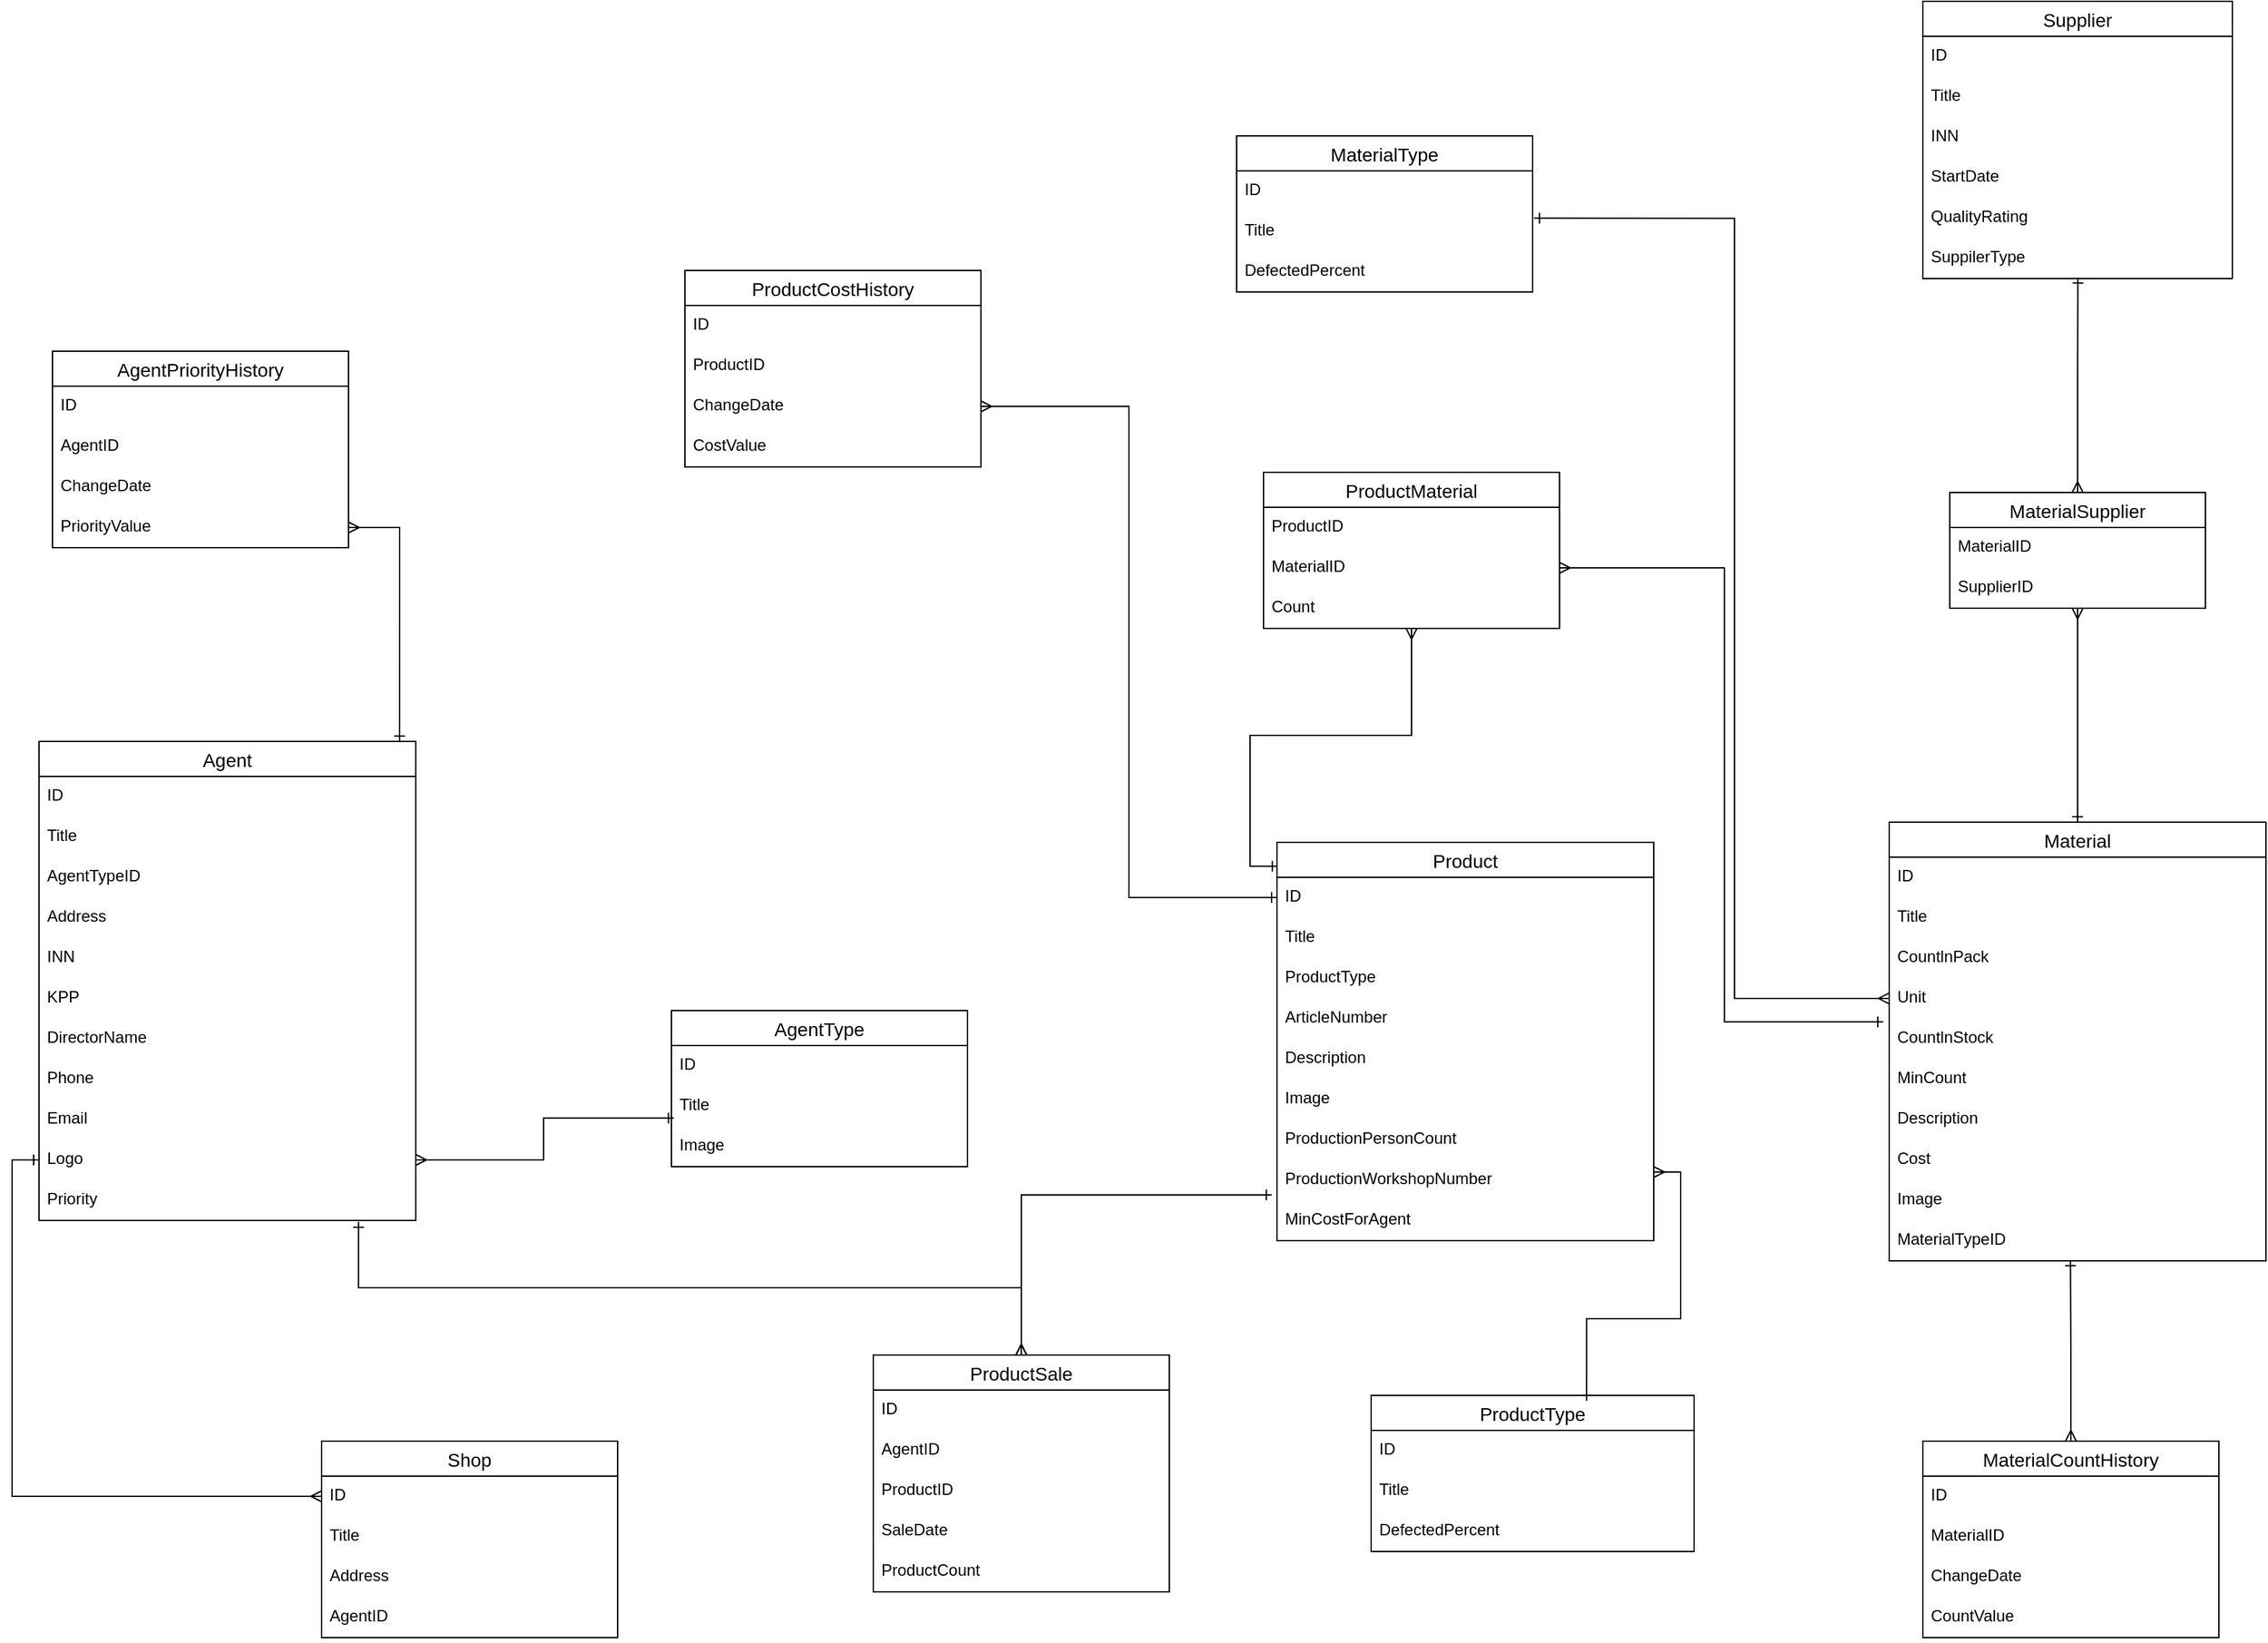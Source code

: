<mxfile version="20.8.3" type="device"><diagram id="N3qrervPzfY_2uTA6a3N" name="Страница 1"><mxGraphModel dx="3976" dy="1328" grid="1" gridSize="10" guides="1" tooltips="1" connect="1" arrows="1" fold="1" page="1" pageScale="1" pageWidth="827" pageHeight="1169" math="0" shadow="0"><root><mxCell id="0"/><mxCell id="1" parent="0"/><mxCell id="YqYbqvOAhm8rVMAsAdKi-114" value="MaterialType" style="swimlane;fontStyle=0;childLayout=stackLayout;horizontal=1;startSize=26;horizontalStack=0;resizeParent=1;resizeParentMax=0;resizeLast=0;collapsible=1;marginBottom=0;align=center;fontSize=14;" vertex="1" parent="1"><mxGeometry x="-690" y="130" width="220" height="116" as="geometry"/></mxCell><mxCell id="YqYbqvOAhm8rVMAsAdKi-115" value="ID" style="text;strokeColor=none;fillColor=none;spacingLeft=4;spacingRight=4;overflow=hidden;rotatable=0;points=[[0,0.5],[1,0.5]];portConstraint=eastwest;fontSize=12;" vertex="1" parent="YqYbqvOAhm8rVMAsAdKi-114"><mxGeometry y="26" width="220" height="30" as="geometry"/></mxCell><mxCell id="YqYbqvOAhm8rVMAsAdKi-116" value="Title" style="text;strokeColor=none;fillColor=none;spacingLeft=4;spacingRight=4;overflow=hidden;rotatable=0;points=[[0,0.5],[1,0.5]];portConstraint=eastwest;fontSize=12;" vertex="1" parent="YqYbqvOAhm8rVMAsAdKi-114"><mxGeometry y="56" width="220" height="30" as="geometry"/></mxCell><mxCell id="YqYbqvOAhm8rVMAsAdKi-117" value="DefectedPercent" style="text;strokeColor=none;fillColor=none;spacingLeft=4;spacingRight=4;overflow=hidden;rotatable=0;points=[[0,0.5],[1,0.5]];portConstraint=eastwest;fontSize=12;" vertex="1" parent="YqYbqvOAhm8rVMAsAdKi-114"><mxGeometry y="86" width="220" height="30" as="geometry"/></mxCell><mxCell id="YqYbqvOAhm8rVMAsAdKi-118" value="Supplier" style="swimlane;fontStyle=0;childLayout=stackLayout;horizontal=1;startSize=26;horizontalStack=0;resizeParent=1;resizeParentMax=0;resizeLast=0;collapsible=1;marginBottom=0;align=center;fontSize=14;" vertex="1" parent="1"><mxGeometry x="-180" y="30" width="230" height="206" as="geometry"/></mxCell><mxCell id="YqYbqvOAhm8rVMAsAdKi-119" value="ID" style="text;strokeColor=none;fillColor=none;spacingLeft=4;spacingRight=4;overflow=hidden;rotatable=0;points=[[0,0.5],[1,0.5]];portConstraint=eastwest;fontSize=12;" vertex="1" parent="YqYbqvOAhm8rVMAsAdKi-118"><mxGeometry y="26" width="230" height="30" as="geometry"/></mxCell><mxCell id="YqYbqvOAhm8rVMAsAdKi-120" value="Title" style="text;strokeColor=none;fillColor=none;spacingLeft=4;spacingRight=4;overflow=hidden;rotatable=0;points=[[0,0.5],[1,0.5]];portConstraint=eastwest;fontSize=12;" vertex="1" parent="YqYbqvOAhm8rVMAsAdKi-118"><mxGeometry y="56" width="230" height="30" as="geometry"/></mxCell><mxCell id="YqYbqvOAhm8rVMAsAdKi-121" value="INN" style="text;strokeColor=none;fillColor=none;spacingLeft=4;spacingRight=4;overflow=hidden;rotatable=0;points=[[0,0.5],[1,0.5]];portConstraint=eastwest;fontSize=12;" vertex="1" parent="YqYbqvOAhm8rVMAsAdKi-118"><mxGeometry y="86" width="230" height="30" as="geometry"/></mxCell><mxCell id="YqYbqvOAhm8rVMAsAdKi-122" value="StartDate" style="text;strokeColor=none;fillColor=none;spacingLeft=4;spacingRight=4;overflow=hidden;rotatable=0;points=[[0,0.5],[1,0.5]];portConstraint=eastwest;fontSize=12;" vertex="1" parent="YqYbqvOAhm8rVMAsAdKi-118"><mxGeometry y="116" width="230" height="30" as="geometry"/></mxCell><mxCell id="YqYbqvOAhm8rVMAsAdKi-123" value="QualityRating" style="text;strokeColor=none;fillColor=none;spacingLeft=4;spacingRight=4;overflow=hidden;rotatable=0;points=[[0,0.5],[1,0.5]];portConstraint=eastwest;fontSize=12;" vertex="1" parent="YqYbqvOAhm8rVMAsAdKi-118"><mxGeometry y="146" width="230" height="30" as="geometry"/></mxCell><mxCell id="YqYbqvOAhm8rVMAsAdKi-124" value="SuppilerType" style="text;strokeColor=none;fillColor=none;spacingLeft=4;spacingRight=4;overflow=hidden;rotatable=0;points=[[0,0.5],[1,0.5]];portConstraint=eastwest;fontSize=12;" vertex="1" parent="YqYbqvOAhm8rVMAsAdKi-118"><mxGeometry y="176" width="230" height="30" as="geometry"/></mxCell><mxCell id="YqYbqvOAhm8rVMAsAdKi-125" style="edgeStyle=orthogonalEdgeStyle;rounded=0;orthogonalLoop=1;jettySize=auto;html=1;entryX=0.501;entryY=0.977;entryDx=0;entryDy=0;entryPerimeter=0;startArrow=ERmany;startFill=0;endArrow=ERone;endFill=0;" edge="1" parent="1" source="YqYbqvOAhm8rVMAsAdKi-127" target="YqYbqvOAhm8rVMAsAdKi-124"><mxGeometry relative="1" as="geometry"/></mxCell><mxCell id="YqYbqvOAhm8rVMAsAdKi-126" style="edgeStyle=orthogonalEdgeStyle;rounded=0;orthogonalLoop=1;jettySize=auto;html=1;entryX=0.5;entryY=0;entryDx=0;entryDy=0;startArrow=ERmany;startFill=0;endArrow=ERone;endFill=0;" edge="1" parent="1" source="YqYbqvOAhm8rVMAsAdKi-127" target="YqYbqvOAhm8rVMAsAdKi-130"><mxGeometry relative="1" as="geometry"/></mxCell><mxCell id="YqYbqvOAhm8rVMAsAdKi-127" value="MaterialSupplier" style="swimlane;fontStyle=0;childLayout=stackLayout;horizontal=1;startSize=26;horizontalStack=0;resizeParent=1;resizeParentMax=0;resizeLast=0;collapsible=1;marginBottom=0;align=center;fontSize=14;" vertex="1" parent="1"><mxGeometry x="-160" y="395" width="190" height="86" as="geometry"/></mxCell><mxCell id="YqYbqvOAhm8rVMAsAdKi-128" value="MaterialID" style="text;strokeColor=none;fillColor=none;spacingLeft=4;spacingRight=4;overflow=hidden;rotatable=0;points=[[0,0.5],[1,0.5]];portConstraint=eastwest;fontSize=12;" vertex="1" parent="YqYbqvOAhm8rVMAsAdKi-127"><mxGeometry y="26" width="190" height="30" as="geometry"/></mxCell><mxCell id="YqYbqvOAhm8rVMAsAdKi-129" value="SupplierID" style="text;strokeColor=none;fillColor=none;spacingLeft=4;spacingRight=4;overflow=hidden;rotatable=0;points=[[0,0.5],[1,0.5]];portConstraint=eastwest;fontSize=12;" vertex="1" parent="YqYbqvOAhm8rVMAsAdKi-127"><mxGeometry y="56" width="190" height="30" as="geometry"/></mxCell><mxCell id="YqYbqvOAhm8rVMAsAdKi-130" value="Material" style="swimlane;fontStyle=0;childLayout=stackLayout;horizontal=1;startSize=26;horizontalStack=0;resizeParent=1;resizeParentMax=0;resizeLast=0;collapsible=1;marginBottom=0;align=center;fontSize=14;" vertex="1" parent="1"><mxGeometry x="-205" y="640" width="280" height="326" as="geometry"/></mxCell><mxCell id="YqYbqvOAhm8rVMAsAdKi-131" value="ID" style="text;strokeColor=none;fillColor=none;spacingLeft=4;spacingRight=4;overflow=hidden;rotatable=0;points=[[0,0.5],[1,0.5]];portConstraint=eastwest;fontSize=12;" vertex="1" parent="YqYbqvOAhm8rVMAsAdKi-130"><mxGeometry y="26" width="280" height="30" as="geometry"/></mxCell><mxCell id="YqYbqvOAhm8rVMAsAdKi-132" value="Title" style="text;strokeColor=none;fillColor=none;spacingLeft=4;spacingRight=4;overflow=hidden;rotatable=0;points=[[0,0.5],[1,0.5]];portConstraint=eastwest;fontSize=12;" vertex="1" parent="YqYbqvOAhm8rVMAsAdKi-130"><mxGeometry y="56" width="280" height="30" as="geometry"/></mxCell><mxCell id="YqYbqvOAhm8rVMAsAdKi-133" value="CountlnPack" style="text;strokeColor=none;fillColor=none;spacingLeft=4;spacingRight=4;overflow=hidden;rotatable=0;points=[[0,0.5],[1,0.5]];portConstraint=eastwest;fontSize=12;" vertex="1" parent="YqYbqvOAhm8rVMAsAdKi-130"><mxGeometry y="86" width="280" height="30" as="geometry"/></mxCell><mxCell id="YqYbqvOAhm8rVMAsAdKi-134" value="Unit" style="text;strokeColor=none;fillColor=none;spacingLeft=4;spacingRight=4;overflow=hidden;rotatable=0;points=[[0,0.5],[1,0.5]];portConstraint=eastwest;fontSize=12;" vertex="1" parent="YqYbqvOAhm8rVMAsAdKi-130"><mxGeometry y="116" width="280" height="30" as="geometry"/></mxCell><mxCell id="YqYbqvOAhm8rVMAsAdKi-135" value="CountlnStock" style="text;strokeColor=none;fillColor=none;spacingLeft=4;spacingRight=4;overflow=hidden;rotatable=0;points=[[0,0.5],[1,0.5]];portConstraint=eastwest;fontSize=12;" vertex="1" parent="YqYbqvOAhm8rVMAsAdKi-130"><mxGeometry y="146" width="280" height="30" as="geometry"/></mxCell><mxCell id="YqYbqvOAhm8rVMAsAdKi-136" value="MinCount" style="text;strokeColor=none;fillColor=none;spacingLeft=4;spacingRight=4;overflow=hidden;rotatable=0;points=[[0,0.5],[1,0.5]];portConstraint=eastwest;fontSize=12;" vertex="1" parent="YqYbqvOAhm8rVMAsAdKi-130"><mxGeometry y="176" width="280" height="30" as="geometry"/></mxCell><mxCell id="YqYbqvOAhm8rVMAsAdKi-137" value="Description" style="text;strokeColor=none;fillColor=none;spacingLeft=4;spacingRight=4;overflow=hidden;rotatable=0;points=[[0,0.5],[1,0.5]];portConstraint=eastwest;fontSize=12;" vertex="1" parent="YqYbqvOAhm8rVMAsAdKi-130"><mxGeometry y="206" width="280" height="30" as="geometry"/></mxCell><mxCell id="YqYbqvOAhm8rVMAsAdKi-138" value="Cost" style="text;strokeColor=none;fillColor=none;spacingLeft=4;spacingRight=4;overflow=hidden;rotatable=0;points=[[0,0.5],[1,0.5]];portConstraint=eastwest;fontSize=12;" vertex="1" parent="YqYbqvOAhm8rVMAsAdKi-130"><mxGeometry y="236" width="280" height="30" as="geometry"/></mxCell><mxCell id="YqYbqvOAhm8rVMAsAdKi-139" value="Image" style="text;strokeColor=none;fillColor=none;spacingLeft=4;spacingRight=4;overflow=hidden;rotatable=0;points=[[0,0.5],[1,0.5]];portConstraint=eastwest;fontSize=12;" vertex="1" parent="YqYbqvOAhm8rVMAsAdKi-130"><mxGeometry y="266" width="280" height="30" as="geometry"/></mxCell><mxCell id="YqYbqvOAhm8rVMAsAdKi-140" value="MaterialTypeID" style="text;strokeColor=none;fillColor=none;spacingLeft=4;spacingRight=4;overflow=hidden;rotatable=0;points=[[0,0.5],[1,0.5]];portConstraint=eastwest;fontSize=12;" vertex="1" parent="YqYbqvOAhm8rVMAsAdKi-130"><mxGeometry y="296" width="280" height="30" as="geometry"/></mxCell><mxCell id="YqYbqvOAhm8rVMAsAdKi-141" style="edgeStyle=orthogonalEdgeStyle;rounded=0;orthogonalLoop=1;jettySize=auto;html=1;entryX=0.481;entryY=0.987;entryDx=0;entryDy=0;entryPerimeter=0;startArrow=ERmany;startFill=0;endArrow=ERone;endFill=0;" edge="1" parent="1" source="YqYbqvOAhm8rVMAsAdKi-142" target="YqYbqvOAhm8rVMAsAdKi-140"><mxGeometry relative="1" as="geometry"/></mxCell><mxCell id="YqYbqvOAhm8rVMAsAdKi-142" value="MaterialCountHistory" style="swimlane;fontStyle=0;childLayout=stackLayout;horizontal=1;startSize=26;horizontalStack=0;resizeParent=1;resizeParentMax=0;resizeLast=0;collapsible=1;marginBottom=0;align=center;fontSize=14;" vertex="1" parent="1"><mxGeometry x="-180" y="1100" width="220" height="146" as="geometry"/></mxCell><mxCell id="YqYbqvOAhm8rVMAsAdKi-143" value="ID" style="text;strokeColor=none;fillColor=none;spacingLeft=4;spacingRight=4;overflow=hidden;rotatable=0;points=[[0,0.5],[1,0.5]];portConstraint=eastwest;fontSize=12;" vertex="1" parent="YqYbqvOAhm8rVMAsAdKi-142"><mxGeometry y="26" width="220" height="30" as="geometry"/></mxCell><mxCell id="YqYbqvOAhm8rVMAsAdKi-144" value="MaterialID" style="text;strokeColor=none;fillColor=none;spacingLeft=4;spacingRight=4;overflow=hidden;rotatable=0;points=[[0,0.5],[1,0.5]];portConstraint=eastwest;fontSize=12;" vertex="1" parent="YqYbqvOAhm8rVMAsAdKi-142"><mxGeometry y="56" width="220" height="30" as="geometry"/></mxCell><mxCell id="YqYbqvOAhm8rVMAsAdKi-145" value="ChangeDate" style="text;strokeColor=none;fillColor=none;spacingLeft=4;spacingRight=4;overflow=hidden;rotatable=0;points=[[0,0.5],[1,0.5]];portConstraint=eastwest;fontSize=12;" vertex="1" parent="YqYbqvOAhm8rVMAsAdKi-142"><mxGeometry y="86" width="220" height="30" as="geometry"/></mxCell><mxCell id="YqYbqvOAhm8rVMAsAdKi-146" value="CountValue" style="text;strokeColor=none;fillColor=none;spacingLeft=4;spacingRight=4;overflow=hidden;rotatable=0;points=[[0,0.5],[1,0.5]];portConstraint=eastwest;fontSize=12;" vertex="1" parent="YqYbqvOAhm8rVMAsAdKi-142"><mxGeometry y="116" width="220" height="30" as="geometry"/></mxCell><mxCell id="YqYbqvOAhm8rVMAsAdKi-147" value="ProductType" style="swimlane;fontStyle=0;childLayout=stackLayout;horizontal=1;startSize=26;horizontalStack=0;resizeParent=1;resizeParentMax=0;resizeLast=0;collapsible=1;marginBottom=0;align=center;fontSize=14;" vertex="1" parent="1"><mxGeometry x="-590" y="1066" width="240" height="116" as="geometry"/></mxCell><mxCell id="YqYbqvOAhm8rVMAsAdKi-148" value="ID" style="text;strokeColor=none;fillColor=none;spacingLeft=4;spacingRight=4;overflow=hidden;rotatable=0;points=[[0,0.5],[1,0.5]];portConstraint=eastwest;fontSize=12;" vertex="1" parent="YqYbqvOAhm8rVMAsAdKi-147"><mxGeometry y="26" width="240" height="30" as="geometry"/></mxCell><mxCell id="YqYbqvOAhm8rVMAsAdKi-149" value="Title" style="text;strokeColor=none;fillColor=none;spacingLeft=4;spacingRight=4;overflow=hidden;rotatable=0;points=[[0,0.5],[1,0.5]];portConstraint=eastwest;fontSize=12;" vertex="1" parent="YqYbqvOAhm8rVMAsAdKi-147"><mxGeometry y="56" width="240" height="30" as="geometry"/></mxCell><mxCell id="YqYbqvOAhm8rVMAsAdKi-150" value="DefectedPercent" style="text;strokeColor=none;fillColor=none;spacingLeft=4;spacingRight=4;overflow=hidden;rotatable=0;points=[[0,0.5],[1,0.5]];portConstraint=eastwest;fontSize=12;" vertex="1" parent="YqYbqvOAhm8rVMAsAdKi-147"><mxGeometry y="86" width="240" height="30" as="geometry"/></mxCell><mxCell id="YqYbqvOAhm8rVMAsAdKi-151" style="edgeStyle=orthogonalEdgeStyle;rounded=0;orthogonalLoop=1;jettySize=auto;html=1;entryX=0.002;entryY=0.06;entryDx=0;entryDy=0;entryPerimeter=0;startArrow=ERmany;startFill=0;endArrow=ERone;endFill=0;" edge="1" parent="1" source="YqYbqvOAhm8rVMAsAdKi-152" target="YqYbqvOAhm8rVMAsAdKi-156"><mxGeometry relative="1" as="geometry"/></mxCell><mxCell id="YqYbqvOAhm8rVMAsAdKi-152" value="ProductMaterial" style="swimlane;fontStyle=0;childLayout=stackLayout;horizontal=1;startSize=26;horizontalStack=0;resizeParent=1;resizeParentMax=0;resizeLast=0;collapsible=1;marginBottom=0;align=center;fontSize=14;" vertex="1" parent="1"><mxGeometry x="-670" y="380" width="220" height="116" as="geometry"/></mxCell><mxCell id="YqYbqvOAhm8rVMAsAdKi-153" value="ProductID" style="text;strokeColor=none;fillColor=none;spacingLeft=4;spacingRight=4;overflow=hidden;rotatable=0;points=[[0,0.5],[1,0.5]];portConstraint=eastwest;fontSize=12;" vertex="1" parent="YqYbqvOAhm8rVMAsAdKi-152"><mxGeometry y="26" width="220" height="30" as="geometry"/></mxCell><mxCell id="YqYbqvOAhm8rVMAsAdKi-154" value="MaterialID" style="text;strokeColor=none;fillColor=none;spacingLeft=4;spacingRight=4;overflow=hidden;rotatable=0;points=[[0,0.5],[1,0.5]];portConstraint=eastwest;fontSize=12;" vertex="1" parent="YqYbqvOAhm8rVMAsAdKi-152"><mxGeometry y="56" width="220" height="30" as="geometry"/></mxCell><mxCell id="YqYbqvOAhm8rVMAsAdKi-155" value="Count" style="text;strokeColor=none;fillColor=none;spacingLeft=4;spacingRight=4;overflow=hidden;rotatable=0;points=[[0,0.5],[1,0.5]];portConstraint=eastwest;fontSize=12;" vertex="1" parent="YqYbqvOAhm8rVMAsAdKi-152"><mxGeometry y="86" width="220" height="30" as="geometry"/></mxCell><mxCell id="YqYbqvOAhm8rVMAsAdKi-156" value="Product" style="swimlane;fontStyle=0;childLayout=stackLayout;horizontal=1;startSize=26;horizontalStack=0;resizeParent=1;resizeParentMax=0;resizeLast=0;collapsible=1;marginBottom=0;align=center;fontSize=14;" vertex="1" parent="1"><mxGeometry x="-660" y="655" width="280" height="296" as="geometry"/></mxCell><mxCell id="YqYbqvOAhm8rVMAsAdKi-157" value="ID" style="text;strokeColor=none;fillColor=none;spacingLeft=4;spacingRight=4;overflow=hidden;rotatable=0;points=[[0,0.5],[1,0.5]];portConstraint=eastwest;fontSize=12;" vertex="1" parent="YqYbqvOAhm8rVMAsAdKi-156"><mxGeometry y="26" width="280" height="30" as="geometry"/></mxCell><mxCell id="YqYbqvOAhm8rVMAsAdKi-158" value="Title" style="text;strokeColor=none;fillColor=none;spacingLeft=4;spacingRight=4;overflow=hidden;rotatable=0;points=[[0,0.5],[1,0.5]];portConstraint=eastwest;fontSize=12;" vertex="1" parent="YqYbqvOAhm8rVMAsAdKi-156"><mxGeometry y="56" width="280" height="30" as="geometry"/></mxCell><mxCell id="YqYbqvOAhm8rVMAsAdKi-159" value="ProductType" style="text;strokeColor=none;fillColor=none;spacingLeft=4;spacingRight=4;overflow=hidden;rotatable=0;points=[[0,0.5],[1,0.5]];portConstraint=eastwest;fontSize=12;" vertex="1" parent="YqYbqvOAhm8rVMAsAdKi-156"><mxGeometry y="86" width="280" height="30" as="geometry"/></mxCell><mxCell id="YqYbqvOAhm8rVMAsAdKi-160" value="ArticleNumber" style="text;strokeColor=none;fillColor=none;spacingLeft=4;spacingRight=4;overflow=hidden;rotatable=0;points=[[0,0.5],[1,0.5]];portConstraint=eastwest;fontSize=12;" vertex="1" parent="YqYbqvOAhm8rVMAsAdKi-156"><mxGeometry y="116" width="280" height="30" as="geometry"/></mxCell><mxCell id="YqYbqvOAhm8rVMAsAdKi-161" value="Description" style="text;strokeColor=none;fillColor=none;spacingLeft=4;spacingRight=4;overflow=hidden;rotatable=0;points=[[0,0.5],[1,0.5]];portConstraint=eastwest;fontSize=12;" vertex="1" parent="YqYbqvOAhm8rVMAsAdKi-156"><mxGeometry y="146" width="280" height="30" as="geometry"/></mxCell><mxCell id="YqYbqvOAhm8rVMAsAdKi-162" value="Image" style="text;strokeColor=none;fillColor=none;spacingLeft=4;spacingRight=4;overflow=hidden;rotatable=0;points=[[0,0.5],[1,0.5]];portConstraint=eastwest;fontSize=12;" vertex="1" parent="YqYbqvOAhm8rVMAsAdKi-156"><mxGeometry y="176" width="280" height="30" as="geometry"/></mxCell><mxCell id="YqYbqvOAhm8rVMAsAdKi-163" value="ProductionPersonCount" style="text;strokeColor=none;fillColor=none;spacingLeft=4;spacingRight=4;overflow=hidden;rotatable=0;points=[[0,0.5],[1,0.5]];portConstraint=eastwest;fontSize=12;" vertex="1" parent="YqYbqvOAhm8rVMAsAdKi-156"><mxGeometry y="206" width="280" height="30" as="geometry"/></mxCell><mxCell id="YqYbqvOAhm8rVMAsAdKi-164" value="ProductionWorkshopNumber" style="text;strokeColor=none;fillColor=none;spacingLeft=4;spacingRight=4;overflow=hidden;rotatable=0;points=[[0,0.5],[1,0.5]];portConstraint=eastwest;fontSize=12;" vertex="1" parent="YqYbqvOAhm8rVMAsAdKi-156"><mxGeometry y="236" width="280" height="30" as="geometry"/></mxCell><mxCell id="YqYbqvOAhm8rVMAsAdKi-165" value="MinCostForAgent" style="text;strokeColor=none;fillColor=none;spacingLeft=4;spacingRight=4;overflow=hidden;rotatable=0;points=[[0,0.5],[1,0.5]];portConstraint=eastwest;fontSize=12;" vertex="1" parent="YqYbqvOAhm8rVMAsAdKi-156"><mxGeometry y="266" width="280" height="30" as="geometry"/></mxCell><mxCell id="YqYbqvOAhm8rVMAsAdKi-166" value="AgentType" style="swimlane;fontStyle=0;childLayout=stackLayout;horizontal=1;startSize=26;horizontalStack=0;resizeParent=1;resizeParentMax=0;resizeLast=0;collapsible=1;marginBottom=0;align=center;fontSize=14;" vertex="1" parent="1"><mxGeometry x="-1110" y="780" width="220" height="116" as="geometry"/></mxCell><mxCell id="YqYbqvOAhm8rVMAsAdKi-167" value="ID" style="text;strokeColor=none;fillColor=none;spacingLeft=4;spacingRight=4;overflow=hidden;rotatable=0;points=[[0,0.5],[1,0.5]];portConstraint=eastwest;fontSize=12;" vertex="1" parent="YqYbqvOAhm8rVMAsAdKi-166"><mxGeometry y="26" width="220" height="30" as="geometry"/></mxCell><mxCell id="YqYbqvOAhm8rVMAsAdKi-168" value="Title" style="text;strokeColor=none;fillColor=none;spacingLeft=4;spacingRight=4;overflow=hidden;rotatable=0;points=[[0,0.5],[1,0.5]];portConstraint=eastwest;fontSize=12;" vertex="1" parent="YqYbqvOAhm8rVMAsAdKi-166"><mxGeometry y="56" width="220" height="30" as="geometry"/></mxCell><mxCell id="YqYbqvOAhm8rVMAsAdKi-169" value="Image" style="text;strokeColor=none;fillColor=none;spacingLeft=4;spacingRight=4;overflow=hidden;rotatable=0;points=[[0,0.5],[1,0.5]];portConstraint=eastwest;fontSize=12;" vertex="1" parent="YqYbqvOAhm8rVMAsAdKi-166"><mxGeometry y="86" width="220" height="30" as="geometry"/></mxCell><mxCell id="YqYbqvOAhm8rVMAsAdKi-170" style="edgeStyle=orthogonalEdgeStyle;rounded=0;orthogonalLoop=1;jettySize=auto;html=1;entryX=0.848;entryY=1.033;entryDx=0;entryDy=0;entryPerimeter=0;startArrow=ERmany;startFill=0;endArrow=ERone;endFill=0;" edge="1" parent="1" source="YqYbqvOAhm8rVMAsAdKi-172" target="YqYbqvOAhm8rVMAsAdKi-204"><mxGeometry relative="1" as="geometry"/></mxCell><mxCell id="YqYbqvOAhm8rVMAsAdKi-171" style="edgeStyle=orthogonalEdgeStyle;rounded=0;orthogonalLoop=1;jettySize=auto;html=1;entryX=-0.014;entryY=0.867;entryDx=0;entryDy=0;entryPerimeter=0;startArrow=ERmany;startFill=0;endArrow=ERone;endFill=0;" edge="1" parent="1" source="YqYbqvOAhm8rVMAsAdKi-172" target="YqYbqvOAhm8rVMAsAdKi-164"><mxGeometry relative="1" as="geometry"/></mxCell><mxCell id="YqYbqvOAhm8rVMAsAdKi-172" value="ProductSale" style="swimlane;fontStyle=0;childLayout=stackLayout;horizontal=1;startSize=26;horizontalStack=0;resizeParent=1;resizeParentMax=0;resizeLast=0;collapsible=1;marginBottom=0;align=center;fontSize=14;" vertex="1" parent="1"><mxGeometry x="-960" y="1036" width="220" height="176" as="geometry"/></mxCell><mxCell id="YqYbqvOAhm8rVMAsAdKi-173" value="ID" style="text;strokeColor=none;fillColor=none;spacingLeft=4;spacingRight=4;overflow=hidden;rotatable=0;points=[[0,0.5],[1,0.5]];portConstraint=eastwest;fontSize=12;" vertex="1" parent="YqYbqvOAhm8rVMAsAdKi-172"><mxGeometry y="26" width="220" height="30" as="geometry"/></mxCell><mxCell id="YqYbqvOAhm8rVMAsAdKi-174" value="AgentID" style="text;strokeColor=none;fillColor=none;spacingLeft=4;spacingRight=4;overflow=hidden;rotatable=0;points=[[0,0.5],[1,0.5]];portConstraint=eastwest;fontSize=12;" vertex="1" parent="YqYbqvOAhm8rVMAsAdKi-172"><mxGeometry y="56" width="220" height="30" as="geometry"/></mxCell><mxCell id="YqYbqvOAhm8rVMAsAdKi-175" value="ProductID" style="text;strokeColor=none;fillColor=none;spacingLeft=4;spacingRight=4;overflow=hidden;rotatable=0;points=[[0,0.5],[1,0.5]];portConstraint=eastwest;fontSize=12;" vertex="1" parent="YqYbqvOAhm8rVMAsAdKi-172"><mxGeometry y="86" width="220" height="30" as="geometry"/></mxCell><mxCell id="YqYbqvOAhm8rVMAsAdKi-176" value="SaleDate" style="text;strokeColor=none;fillColor=none;spacingLeft=4;spacingRight=4;overflow=hidden;rotatable=0;points=[[0,0.5],[1,0.5]];portConstraint=eastwest;fontSize=12;" vertex="1" parent="YqYbqvOAhm8rVMAsAdKi-172"><mxGeometry y="116" width="220" height="30" as="geometry"/></mxCell><mxCell id="YqYbqvOAhm8rVMAsAdKi-177" value="ProductCount" style="text;strokeColor=none;fillColor=none;spacingLeft=4;spacingRight=4;overflow=hidden;rotatable=0;points=[[0,0.5],[1,0.5]];portConstraint=eastwest;fontSize=12;" vertex="1" parent="YqYbqvOAhm8rVMAsAdKi-172"><mxGeometry y="146" width="220" height="30" as="geometry"/></mxCell><mxCell id="YqYbqvOAhm8rVMAsAdKi-178" value="Shop" style="swimlane;fontStyle=0;childLayout=stackLayout;horizontal=1;startSize=26;horizontalStack=0;resizeParent=1;resizeParentMax=0;resizeLast=0;collapsible=1;marginBottom=0;align=center;fontSize=14;" vertex="1" parent="1"><mxGeometry x="-1370" y="1100" width="220" height="146" as="geometry"/></mxCell><mxCell id="YqYbqvOAhm8rVMAsAdKi-179" value="ID" style="text;strokeColor=none;fillColor=none;spacingLeft=4;spacingRight=4;overflow=hidden;rotatable=0;points=[[0,0.5],[1,0.5]];portConstraint=eastwest;fontSize=12;" vertex="1" parent="YqYbqvOAhm8rVMAsAdKi-178"><mxGeometry y="26" width="220" height="30" as="geometry"/></mxCell><mxCell id="YqYbqvOAhm8rVMAsAdKi-180" value="Title" style="text;strokeColor=none;fillColor=none;spacingLeft=4;spacingRight=4;overflow=hidden;rotatable=0;points=[[0,0.5],[1,0.5]];portConstraint=eastwest;fontSize=12;" vertex="1" parent="YqYbqvOAhm8rVMAsAdKi-178"><mxGeometry y="56" width="220" height="30" as="geometry"/></mxCell><mxCell id="YqYbqvOAhm8rVMAsAdKi-181" value="Address" style="text;strokeColor=none;fillColor=none;spacingLeft=4;spacingRight=4;overflow=hidden;rotatable=0;points=[[0,0.5],[1,0.5]];portConstraint=eastwest;fontSize=12;" vertex="1" parent="YqYbqvOAhm8rVMAsAdKi-178"><mxGeometry y="86" width="220" height="30" as="geometry"/></mxCell><mxCell id="YqYbqvOAhm8rVMAsAdKi-182" value="AgentID" style="text;strokeColor=none;fillColor=none;spacingLeft=4;spacingRight=4;overflow=hidden;rotatable=0;points=[[0,0.5],[1,0.5]];portConstraint=eastwest;fontSize=12;" vertex="1" parent="YqYbqvOAhm8rVMAsAdKi-178"><mxGeometry y="116" width="220" height="30" as="geometry"/></mxCell><mxCell id="YqYbqvOAhm8rVMAsAdKi-183" value="ProductCostHistory" style="swimlane;fontStyle=0;childLayout=stackLayout;horizontal=1;startSize=26;horizontalStack=0;resizeParent=1;resizeParentMax=0;resizeLast=0;collapsible=1;marginBottom=0;align=center;fontSize=14;" vertex="1" parent="1"><mxGeometry x="-1100" y="230" width="220" height="146" as="geometry"/></mxCell><mxCell id="YqYbqvOAhm8rVMAsAdKi-184" value="ID" style="text;strokeColor=none;fillColor=none;spacingLeft=4;spacingRight=4;overflow=hidden;rotatable=0;points=[[0,0.5],[1,0.5]];portConstraint=eastwest;fontSize=12;" vertex="1" parent="YqYbqvOAhm8rVMAsAdKi-183"><mxGeometry y="26" width="220" height="30" as="geometry"/></mxCell><mxCell id="YqYbqvOAhm8rVMAsAdKi-185" value="ProductID" style="text;strokeColor=none;fillColor=none;spacingLeft=4;spacingRight=4;overflow=hidden;rotatable=0;points=[[0,0.5],[1,0.5]];portConstraint=eastwest;fontSize=12;" vertex="1" parent="YqYbqvOAhm8rVMAsAdKi-183"><mxGeometry y="56" width="220" height="30" as="geometry"/></mxCell><mxCell id="YqYbqvOAhm8rVMAsAdKi-186" value="ChangeDate" style="text;strokeColor=none;fillColor=none;spacingLeft=4;spacingRight=4;overflow=hidden;rotatable=0;points=[[0,0.5],[1,0.5]];portConstraint=eastwest;fontSize=12;" vertex="1" parent="YqYbqvOAhm8rVMAsAdKi-183"><mxGeometry y="86" width="220" height="30" as="geometry"/></mxCell><mxCell id="YqYbqvOAhm8rVMAsAdKi-187" value="CostValue" style="text;strokeColor=none;fillColor=none;spacingLeft=4;spacingRight=4;overflow=hidden;rotatable=0;points=[[0,0.5],[1,0.5]];portConstraint=eastwest;fontSize=12;" vertex="1" parent="YqYbqvOAhm8rVMAsAdKi-183"><mxGeometry y="116" width="220" height="30" as="geometry"/></mxCell><mxCell id="YqYbqvOAhm8rVMAsAdKi-188" value="AgentPriorityHistory" style="swimlane;fontStyle=0;childLayout=stackLayout;horizontal=1;startSize=26;horizontalStack=0;resizeParent=1;resizeParentMax=0;resizeLast=0;collapsible=1;marginBottom=0;align=center;fontSize=14;" vertex="1" parent="1"><mxGeometry x="-1570" y="290" width="220" height="146" as="geometry"/></mxCell><mxCell id="YqYbqvOAhm8rVMAsAdKi-189" value="ID" style="text;strokeColor=none;fillColor=none;spacingLeft=4;spacingRight=4;overflow=hidden;rotatable=0;points=[[0,0.5],[1,0.5]];portConstraint=eastwest;fontSize=12;" vertex="1" parent="YqYbqvOAhm8rVMAsAdKi-188"><mxGeometry y="26" width="220" height="30" as="geometry"/></mxCell><mxCell id="YqYbqvOAhm8rVMAsAdKi-190" value="AgentID" style="text;strokeColor=none;fillColor=none;spacingLeft=4;spacingRight=4;overflow=hidden;rotatable=0;points=[[0,0.5],[1,0.5]];portConstraint=eastwest;fontSize=12;" vertex="1" parent="YqYbqvOAhm8rVMAsAdKi-188"><mxGeometry y="56" width="220" height="30" as="geometry"/></mxCell><mxCell id="YqYbqvOAhm8rVMAsAdKi-191" value="ChangeDate" style="text;strokeColor=none;fillColor=none;spacingLeft=4;spacingRight=4;overflow=hidden;rotatable=0;points=[[0,0.5],[1,0.5]];portConstraint=eastwest;fontSize=12;" vertex="1" parent="YqYbqvOAhm8rVMAsAdKi-188"><mxGeometry y="86" width="220" height="30" as="geometry"/></mxCell><mxCell id="YqYbqvOAhm8rVMAsAdKi-192" value="PriorityValue" style="text;strokeColor=none;fillColor=none;spacingLeft=4;spacingRight=4;overflow=hidden;rotatable=0;points=[[0,0.5],[1,0.5]];portConstraint=eastwest;fontSize=12;" vertex="1" parent="YqYbqvOAhm8rVMAsAdKi-188"><mxGeometry y="116" width="220" height="30" as="geometry"/></mxCell><mxCell id="YqYbqvOAhm8rVMAsAdKi-193" value="Agent" style="swimlane;fontStyle=0;childLayout=stackLayout;horizontal=1;startSize=26;horizontalStack=0;resizeParent=1;resizeParentMax=0;resizeLast=0;collapsible=1;marginBottom=0;align=center;fontSize=14;" vertex="1" parent="1"><mxGeometry x="-1580" y="580" width="280" height="356" as="geometry"/></mxCell><mxCell id="YqYbqvOAhm8rVMAsAdKi-194" value="ID" style="text;strokeColor=none;fillColor=none;spacingLeft=4;spacingRight=4;overflow=hidden;rotatable=0;points=[[0,0.5],[1,0.5]];portConstraint=eastwest;fontSize=12;" vertex="1" parent="YqYbqvOAhm8rVMAsAdKi-193"><mxGeometry y="26" width="280" height="30" as="geometry"/></mxCell><mxCell id="YqYbqvOAhm8rVMAsAdKi-195" value="Title" style="text;strokeColor=none;fillColor=none;spacingLeft=4;spacingRight=4;overflow=hidden;rotatable=0;points=[[0,0.5],[1,0.5]];portConstraint=eastwest;fontSize=12;" vertex="1" parent="YqYbqvOAhm8rVMAsAdKi-193"><mxGeometry y="56" width="280" height="30" as="geometry"/></mxCell><mxCell id="YqYbqvOAhm8rVMAsAdKi-196" value="AgentTypeID" style="text;strokeColor=none;fillColor=none;spacingLeft=4;spacingRight=4;overflow=hidden;rotatable=0;points=[[0,0.5],[1,0.5]];portConstraint=eastwest;fontSize=12;" vertex="1" parent="YqYbqvOAhm8rVMAsAdKi-193"><mxGeometry y="86" width="280" height="30" as="geometry"/></mxCell><mxCell id="YqYbqvOAhm8rVMAsAdKi-197" value="Address" style="text;strokeColor=none;fillColor=none;spacingLeft=4;spacingRight=4;overflow=hidden;rotatable=0;points=[[0,0.5],[1,0.5]];portConstraint=eastwest;fontSize=12;" vertex="1" parent="YqYbqvOAhm8rVMAsAdKi-193"><mxGeometry y="116" width="280" height="30" as="geometry"/></mxCell><mxCell id="YqYbqvOAhm8rVMAsAdKi-198" value="INN" style="text;strokeColor=none;fillColor=none;spacingLeft=4;spacingRight=4;overflow=hidden;rotatable=0;points=[[0,0.5],[1,0.5]];portConstraint=eastwest;fontSize=12;" vertex="1" parent="YqYbqvOAhm8rVMAsAdKi-193"><mxGeometry y="146" width="280" height="30" as="geometry"/></mxCell><mxCell id="YqYbqvOAhm8rVMAsAdKi-199" value="KPP" style="text;strokeColor=none;fillColor=none;spacingLeft=4;spacingRight=4;overflow=hidden;rotatable=0;points=[[0,0.5],[1,0.5]];portConstraint=eastwest;fontSize=12;" vertex="1" parent="YqYbqvOAhm8rVMAsAdKi-193"><mxGeometry y="176" width="280" height="30" as="geometry"/></mxCell><mxCell id="YqYbqvOAhm8rVMAsAdKi-200" value="DirectorName" style="text;strokeColor=none;fillColor=none;spacingLeft=4;spacingRight=4;overflow=hidden;rotatable=0;points=[[0,0.5],[1,0.5]];portConstraint=eastwest;fontSize=12;" vertex="1" parent="YqYbqvOAhm8rVMAsAdKi-193"><mxGeometry y="206" width="280" height="30" as="geometry"/></mxCell><mxCell id="YqYbqvOAhm8rVMAsAdKi-201" value="Phone" style="text;strokeColor=none;fillColor=none;spacingLeft=4;spacingRight=4;overflow=hidden;rotatable=0;points=[[0,0.5],[1,0.5]];portConstraint=eastwest;fontSize=12;" vertex="1" parent="YqYbqvOAhm8rVMAsAdKi-193"><mxGeometry y="236" width="280" height="30" as="geometry"/></mxCell><mxCell id="YqYbqvOAhm8rVMAsAdKi-202" value="Email" style="text;strokeColor=none;fillColor=none;spacingLeft=4;spacingRight=4;overflow=hidden;rotatable=0;points=[[0,0.5],[1,0.5]];portConstraint=eastwest;fontSize=12;" vertex="1" parent="YqYbqvOAhm8rVMAsAdKi-193"><mxGeometry y="266" width="280" height="30" as="geometry"/></mxCell><mxCell id="YqYbqvOAhm8rVMAsAdKi-203" value="Logo" style="text;strokeColor=none;fillColor=none;spacingLeft=4;spacingRight=4;overflow=hidden;rotatable=0;points=[[0,0.5],[1,0.5]];portConstraint=eastwest;fontSize=12;" vertex="1" parent="YqYbqvOAhm8rVMAsAdKi-193"><mxGeometry y="296" width="280" height="30" as="geometry"/></mxCell><mxCell id="YqYbqvOAhm8rVMAsAdKi-204" value="Priority" style="text;strokeColor=none;fillColor=none;spacingLeft=4;spacingRight=4;overflow=hidden;rotatable=0;points=[[0,0.5],[1,0.5]];portConstraint=eastwest;fontSize=12;" vertex="1" parent="YqYbqvOAhm8rVMAsAdKi-193"><mxGeometry y="326" width="280" height="30" as="geometry"/></mxCell><mxCell id="YqYbqvOAhm8rVMAsAdKi-205" style="edgeStyle=orthogonalEdgeStyle;rounded=0;orthogonalLoop=1;jettySize=auto;html=1;entryX=0.957;entryY=0;entryDx=0;entryDy=0;entryPerimeter=0;startArrow=ERmany;startFill=0;endArrow=ERone;endFill=0;" edge="1" parent="1" source="YqYbqvOAhm8rVMAsAdKi-192" target="YqYbqvOAhm8rVMAsAdKi-193"><mxGeometry relative="1" as="geometry"/></mxCell><mxCell id="YqYbqvOAhm8rVMAsAdKi-206" style="edgeStyle=orthogonalEdgeStyle;rounded=0;orthogonalLoop=1;jettySize=auto;html=1;entryX=0;entryY=0.5;entryDx=0;entryDy=0;startArrow=ERmany;startFill=0;endArrow=ERone;endFill=0;" edge="1" parent="1" source="YqYbqvOAhm8rVMAsAdKi-179" target="YqYbqvOAhm8rVMAsAdKi-203"><mxGeometry relative="1" as="geometry"/></mxCell><mxCell id="YqYbqvOAhm8rVMAsAdKi-207" style="edgeStyle=orthogonalEdgeStyle;rounded=0;orthogonalLoop=1;jettySize=auto;html=1;entryX=0.667;entryY=0.034;entryDx=0;entryDy=0;entryPerimeter=0;startArrow=ERmany;startFill=0;endArrow=ERone;endFill=0;" edge="1" parent="1" target="YqYbqvOAhm8rVMAsAdKi-147"><mxGeometry relative="1" as="geometry"><mxPoint x="-380" y="900" as="sourcePoint"/><Array as="points"><mxPoint x="-360" y="900"/><mxPoint x="-360" y="1009"/><mxPoint x="-430" y="1009"/></Array></mxGeometry></mxCell><mxCell id="YqYbqvOAhm8rVMAsAdKi-208" style="edgeStyle=orthogonalEdgeStyle;rounded=0;orthogonalLoop=1;jettySize=auto;html=1;entryX=0;entryY=0.5;entryDx=0;entryDy=0;startArrow=ERmany;startFill=0;endArrow=ERone;endFill=0;" edge="1" parent="1" source="YqYbqvOAhm8rVMAsAdKi-186" target="YqYbqvOAhm8rVMAsAdKi-157"><mxGeometry relative="1" as="geometry"/></mxCell><mxCell id="YqYbqvOAhm8rVMAsAdKi-209" style="edgeStyle=orthogonalEdgeStyle;rounded=0;orthogonalLoop=1;jettySize=auto;html=1;entryX=-0.016;entryY=0.081;entryDx=0;entryDy=0;entryPerimeter=0;startArrow=ERmany;startFill=0;endArrow=ERone;endFill=0;" edge="1" parent="1" source="YqYbqvOAhm8rVMAsAdKi-154" target="YqYbqvOAhm8rVMAsAdKi-135"><mxGeometry relative="1" as="geometry"/></mxCell><mxCell id="YqYbqvOAhm8rVMAsAdKi-210" style="edgeStyle=orthogonalEdgeStyle;rounded=0;orthogonalLoop=1;jettySize=auto;html=1;entryX=1.005;entryY=0.172;entryDx=0;entryDy=0;entryPerimeter=0;startArrow=ERmany;startFill=0;endArrow=ERone;endFill=0;" edge="1" parent="1" source="YqYbqvOAhm8rVMAsAdKi-134" target="YqYbqvOAhm8rVMAsAdKi-116"><mxGeometry relative="1" as="geometry"><Array as="points"><mxPoint x="-320" y="771"/><mxPoint x="-320" y="191"/></Array></mxGeometry></mxCell><mxCell id="YqYbqvOAhm8rVMAsAdKi-211" style="edgeStyle=orthogonalEdgeStyle;rounded=0;orthogonalLoop=1;jettySize=auto;html=1;entryX=0.008;entryY=-0.205;entryDx=0;entryDy=0;entryPerimeter=0;startArrow=ERmany;startFill=0;endArrow=ERone;endFill=0;" edge="1" parent="1" source="YqYbqvOAhm8rVMAsAdKi-203" target="YqYbqvOAhm8rVMAsAdKi-169"><mxGeometry relative="1" as="geometry"/></mxCell></root></mxGraphModel></diagram></mxfile>